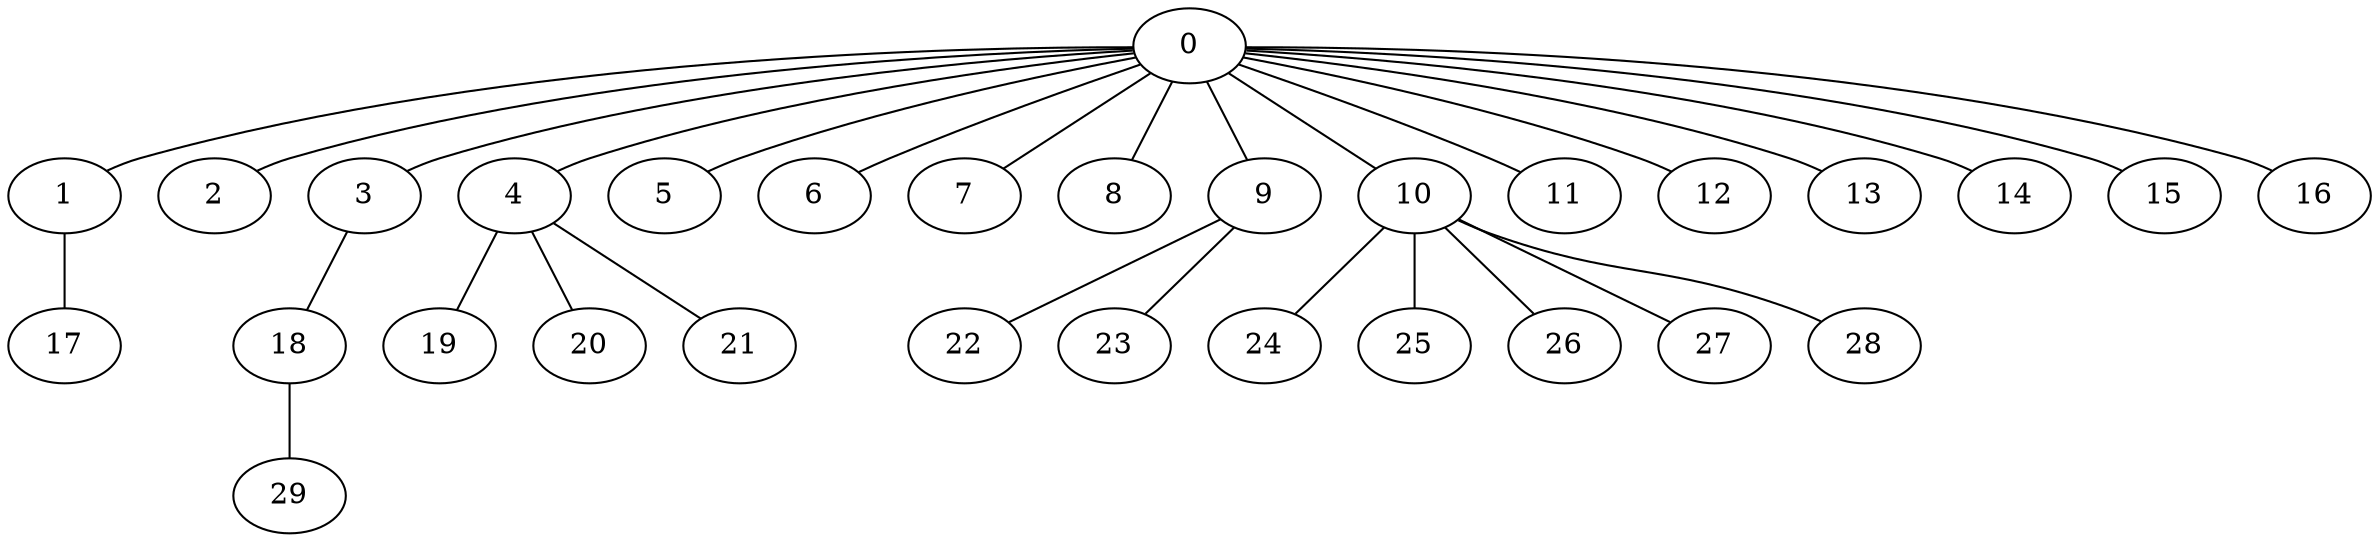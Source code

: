 graph BFS_grafoBarabasi_30_16  {
0;
1;
2;
3;
4;
5;
6;
7;
8;
9;
10;
11;
12;
13;
14;
15;
16;
17;
18;
19;
20;
21;
22;
23;
24;
25;
26;
27;
28;
29;
0 -- 1;
0 -- 2;
0 -- 3;
0 -- 4;
0 -- 5;
0 -- 6;
0 -- 7;
0 -- 8;
0 -- 9;
0 -- 10;
0 -- 11;
0 -- 12;
0 -- 13;
0 -- 14;
0 -- 15;
0 -- 16;
1 -- 17;
3 -- 18;
4 -- 19;
4 -- 20;
4 -- 21;
9 -- 22;
9 -- 23;
10 -- 24;
10 -- 25;
10 -- 26;
10 -- 27;
10 -- 28;
18 -- 29;
}